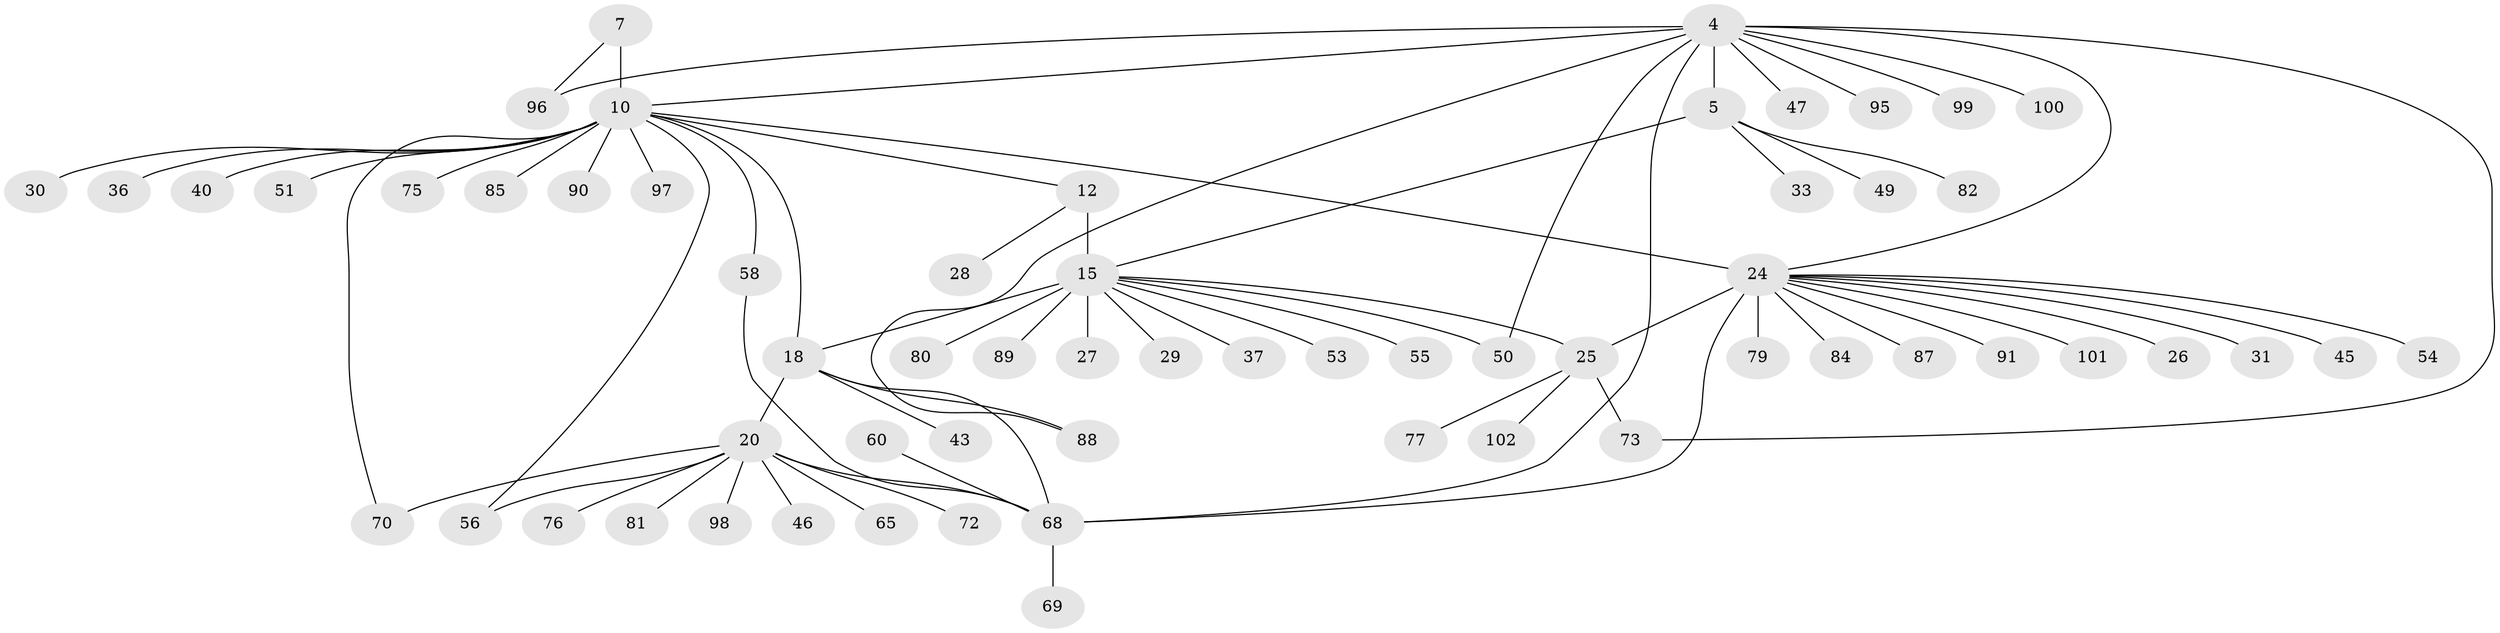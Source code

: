 // original degree distribution, {7: 0.0392156862745098, 9: 0.058823529411764705, 6: 0.0784313725490196, 8: 0.0196078431372549, 4: 0.0196078431372549, 5: 0.029411764705882353, 11: 0.0196078431372549, 1: 0.5294117647058824, 3: 0.049019607843137254, 2: 0.1568627450980392}
// Generated by graph-tools (version 1.1) at 2025/57/03/04/25 21:57:50]
// undirected, 61 vertices, 74 edges
graph export_dot {
graph [start="1"]
  node [color=gray90,style=filled];
  4 [super="+1+2"];
  5 [super="+3"];
  7 [super="+6"];
  10 [super="+9"];
  12 [super="+11"];
  15 [super="+13+14"];
  18 [super="+16"];
  20 [super="+19"];
  24 [super="+22+21"];
  25 [super="+23"];
  26;
  27;
  28;
  29;
  30;
  31;
  33;
  36;
  37;
  40;
  43;
  45;
  46;
  47;
  49 [super="+42"];
  50 [super="+32+35"];
  51;
  53;
  54;
  55;
  56;
  58;
  60;
  65;
  68 [super="+64+39"];
  69;
  70;
  72;
  73;
  75;
  76;
  77;
  79;
  80;
  81 [super="+57+59+66+78"];
  82 [super="+67"];
  84;
  85;
  87 [super="+62"];
  88 [super="+71"];
  89;
  90;
  91 [super="+86"];
  95;
  96 [super="+63+93+74"];
  97 [super="+83"];
  98;
  99 [super="+92+94"];
  100;
  101;
  102 [super="+38+41"];
  4 -- 5 [weight=6];
  4 -- 47;
  4 -- 100;
  4 -- 24;
  4 -- 68 [weight=2];
  4 -- 88;
  4 -- 96;
  4 -- 99;
  4 -- 50;
  4 -- 73;
  4 -- 10;
  4 -- 95;
  5 -- 33;
  5 -- 15;
  5 -- 49;
  5 -- 82;
  7 -- 10 [weight=6];
  7 -- 96;
  10 -- 30;
  10 -- 40;
  10 -- 51;
  10 -- 75;
  10 -- 90;
  10 -- 97;
  10 -- 36;
  10 -- 70;
  10 -- 12;
  10 -- 18;
  10 -- 85;
  10 -- 56;
  10 -- 24;
  10 -- 58;
  12 -- 15 [weight=6];
  12 -- 28;
  15 -- 80;
  15 -- 18;
  15 -- 37;
  15 -- 53;
  15 -- 89;
  15 -- 50;
  15 -- 55;
  15 -- 25;
  15 -- 27;
  15 -- 29;
  18 -- 20 [weight=4];
  18 -- 43;
  18 -- 88;
  18 -- 68 [weight=2];
  20 -- 65;
  20 -- 70;
  20 -- 72;
  20 -- 76;
  20 -- 98;
  20 -- 56;
  20 -- 46;
  20 -- 81;
  20 -- 68 [weight=2];
  24 -- 25 [weight=6];
  24 -- 45;
  24 -- 79;
  24 -- 84;
  24 -- 101;
  24 -- 54;
  24 -- 26;
  24 -- 31;
  24 -- 91;
  24 -- 87;
  24 -- 68 [weight=2];
  25 -- 73;
  25 -- 77;
  25 -- 102;
  58 -- 68;
  60 -- 68;
  68 -- 69;
}
